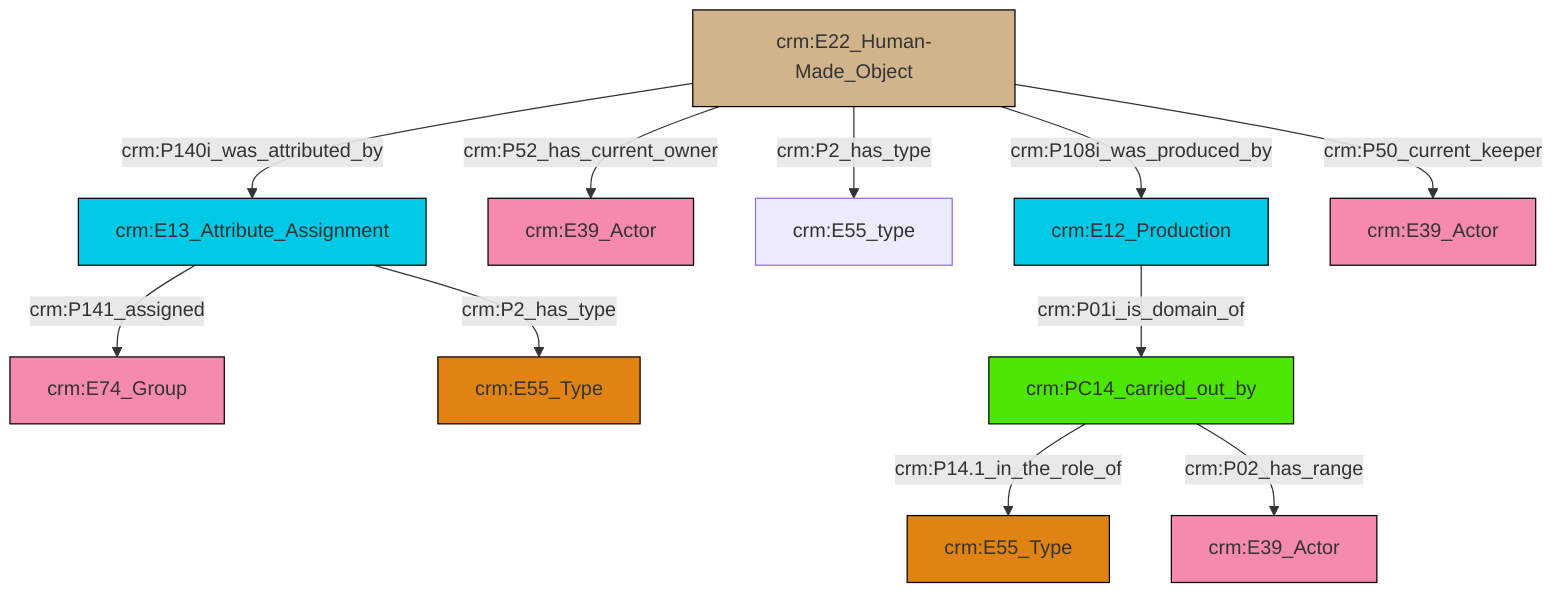 graph TD
classDef Literal fill:#f2f2f2,stroke:#000000;
classDef CRM_Entity fill:#FFFFFF,stroke:#000000;
classDef Temporal_Entity fill:#00C9E6, stroke:#000000;
classDef Type fill:#E18312, stroke:#000000;
classDef Time-Span fill:#2C9C91, stroke:#000000;
classDef Appellation fill:#FFEB7F, stroke:#000000;
classDef Place fill:#008836, stroke:#000000;
classDef Persistent_Item fill:#B266B2, stroke:#000000;
classDef Conceptual_Object fill:#FFD700, stroke:#000000;
classDef Physical_Thing fill:#D2B48C, stroke:#000000;
classDef Actor fill:#f58aad, stroke:#000000;
classDef PC_Classes fill:#4ce600, stroke:#000000;
classDef Multi fill:#cccccc,stroke:#000000;

0["crm:E22_Human-Made_Object"]:::Physical_Thing -->|crm:P140i_was_attributed_by| 1["crm:E13_Attribute_Assignment"]:::Temporal_Entity
1["crm:E13_Attribute_Assignment"]:::Temporal_Entity -->|crm:P2_has_type| 13["crm:E55_Type"]:::Type
0["crm:E22_Human-Made_Object"]:::Physical_Thing -->|crm:P108i_was_produced_by| 11["crm:E12_Production"]:::Temporal_Entity
0["crm:E22_Human-Made_Object"]:::Physical_Thing -->|crm:P2_has_type| 6["crm:E55_type"]:::Default
0["crm:E22_Human-Made_Object"]:::Physical_Thing -->|crm:P52_has_current_owner| 2["crm:E39_Actor"]:::Actor
15["crm:PC14_carried_out_by"]:::PC_Classes -->|crm:P14.1_in_the_role_of| 4["crm:E55_Type"]:::Type
0["crm:E22_Human-Made_Object"]:::Physical_Thing -->|crm:P50_current_keeper| 19["crm:E39_Actor"]:::Actor
1["crm:E13_Attribute_Assignment"]:::Temporal_Entity -->|crm:P141_assigned| 9["crm:E74_Group"]:::Actor
11["crm:E12_Production"]:::Temporal_Entity -->|crm:P01i_is_domain_of| 15["crm:PC14_carried_out_by"]:::PC_Classes
15["crm:PC14_carried_out_by"]:::PC_Classes -->|crm:P02_has_range| 21["crm:E39_Actor"]:::Actor